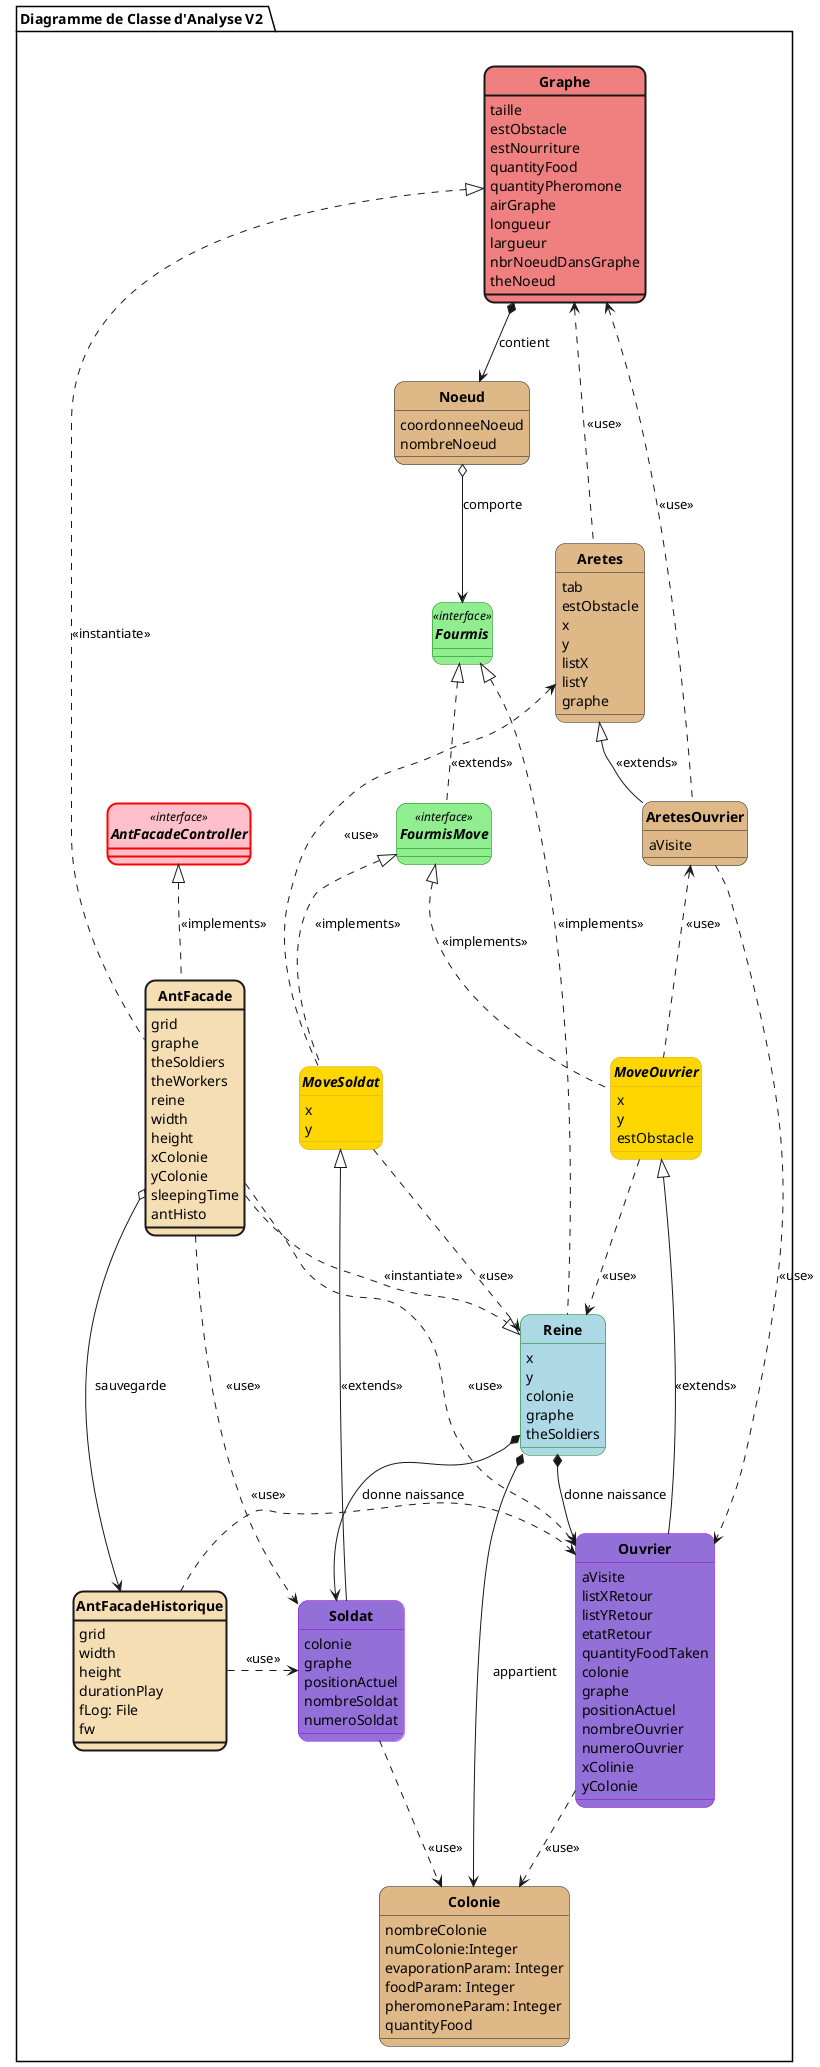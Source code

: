@startuml
'https://plantuml.com/class-diagram

skinparam style strictuml
skinparam classAttributeIconSize 0
skinparam classFontStyle Bold
skinparam roundcorner 20
hide enum methods

package "Diagramme de Classe d'Analyse V2 " <<Folder>> {
  interface AntFacadeController <<interface>> #pink ##[bold]red {
  }

  class Graphe #lightcoral;line.bold {
      taille
      estObstacle
      estNourriture
      quantityFood
      quantityPheromone
      airGraphe
      longueur
      largueur
      nbrNoeudDansGraphe
      theNoeud
  }

  class Colonie #burlywood {
      nombreColonie
      numColonie:Integer
      evaporationParam: Integer
      foodParam: Integer
      pheromoneParam: Integer
      quantityFood
  }

  class Noeud #burlywood {
      coordonneeNoeud
      nombreNoeud
  }

  class AntFacade #back:Wheat;line.bold {
      grid
      graphe
      theSoldiers
      theWorkers
      reine
      width
      height
      xColonie
      yColonie
      sleepingTime
      antHisto
  }

    class AntFacadeHistorique #back:Wheat;line.bold {
        grid
        width
        height
        durationPlay
        fLog: File
        fw
    }

  class Aretes #burlywood {
      tab
      estObstacle
      x
      y
      listX
      listY
      graphe
  }

  class AretesOuvrier #burlywood {
        aVisite
    }

  interface Fourmis <<interface>> #lightgreen;line:green {
  }

  class Reine #lightblue;line:green {
      x
      y
      colonie
      graphe
      theSoldiers
  }

  interface FourmisMove <<interface>> #lightgreen;line:green {
  }

  abstract class MoveSoldat #gold;line:goldenrod {
      x
      y
  }

  abstract class MoveOuvrier #gold;line:goldenrod  {
      x
      y
      estObstacle
  }

  class Soldat #mediumpurple;line:darkviolet {
      colonie
      graphe
      positionActuel
      nombreSoldat
      numeroSoldat
  }

   class Ouvrier #mediumpurple;line:darkviolet {
        aVisite
        listXRetour
        listYRetour
        etatRetour
        quantityFoodTaken
        colonie
        graphe
        positionActuel
        nombreOuvrier
        numeroOuvrier
        xColinie
        yColonie
    }
}


AntFacadeController <|.. AntFacade : <<implements>>
AntFacade .up.|> Graphe : <<instantiate>>
AntFacade ..|> Reine : <<instantiate>>

Graphe  *--> Noeud : contient

Reine  *-> Colonie : appartient
Noeud  o-->  Fourmis : comporte

Fourmis <|.. Reine : <<implements>>
Fourmis <|.. FourmisMove : <<extends>>

Aretes <|-- AretesOuvrier : <<extends>>
Aretes <.. MoveSoldat : <<use>>
AretesOuvrier <.. MoveOuvrier : <<use>>

FourmisMove <|.. MoveOuvrier : \n\n<<implements>>
FourmisMove <|.. MoveSoldat : <<implements>>

MoveSoldat <|-- Soldat : <<extends>>
MoveOuvrier <|-- Ouvrier : <<extends>>
Reine  *-->  Soldat : donne naissance
Reine  *-->  Ouvrier : donne naissance

AntFacade ..> Soldat : <<use>>
AntFacade ..> Ouvrier : <<use>>
Aretes .up.> Graphe : <<use>>
AretesOuvrier .up.> Graphe : <<use>>
AretesOuvrier ..> Ouvrier : <<use>>
MoveSoldat ..> Reine : <<use>>
MoveOuvrier ..> Reine : <<use>>
Ouvrier ..> Colonie : <<use>>
Soldat ..> Colonie : <<use>>
AntFacade o--> AntFacadeHistorique : sauvegarde
AntFacadeHistorique .right.> Soldat : <<use>>
AntFacadeHistorique .right.> Ouvrier : <<use>>

@enduml